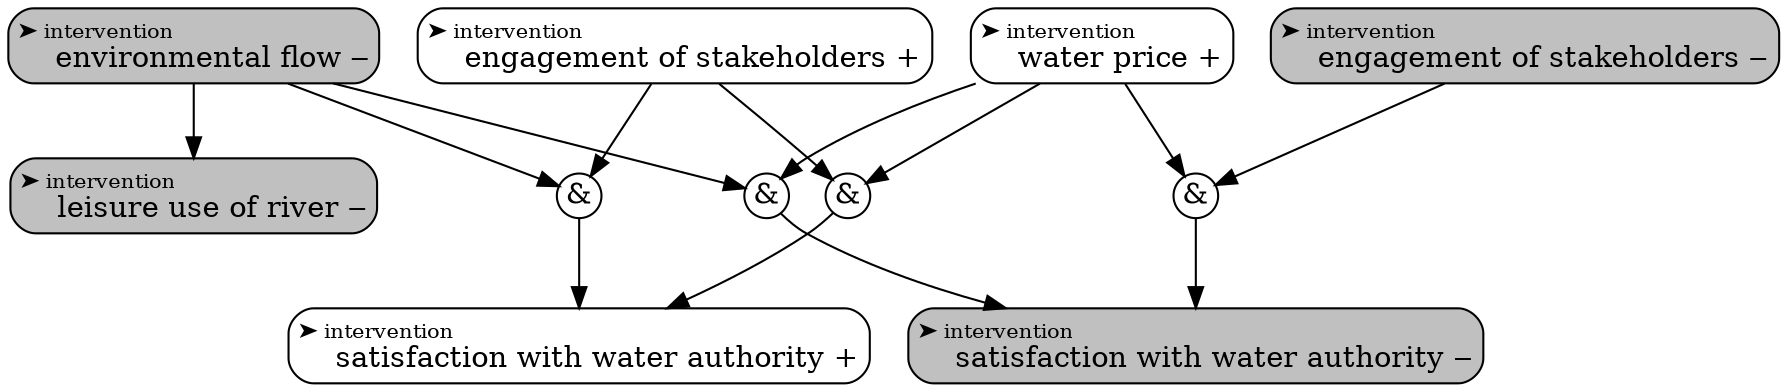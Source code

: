 digraph {

	node[style="rounded,filled", width=0, margin=0];


	negint_qua [shape = box;fillcolor = gray;label = < <font point-size="10">&#10148; intervention</font><br align="left"/> &nbsp; &nbsp; environmental flow &#8210; >;];
	negint_lei [shape = box;fillcolor = gray;label = < <font point-size="10">&#10148; intervention</font><br align="left"/> &nbsp; &nbsp; leisure use of river &#8210; >;];
	posint_eng [shape = box;fillcolor = white;label = < <font point-size="10">&#10148; intervention</font><br align="left"/> &nbsp; &nbsp; engagement of stakeholders + >;];
	and1 [shape = circle;fillcolor = white;label = "&";];
	posint_sat [shape = box;fillcolor = white;label = < <font point-size="10">&#10148; intervention</font><br align="left"/> &nbsp; &nbsp; satisfaction with water authority + >;];
	posint_pri [shape = box;fillcolor = white;label = < <font point-size="10">&#10148; intervention</font><br align="left"/> &nbsp; &nbsp; water price + >;];
	and2 [shape = circle;fillcolor = white;label = "&";];
	negint_sat [shape = box;fillcolor = gray;label = < <font point-size="10">&#10148; intervention</font><br align="left"/> &nbsp; &nbsp; satisfaction with water authority &#8210; >;];
	and3 [shape = circle;fillcolor = white;label = "&";];
	negint_eng [shape = box;fillcolor = gray;label = < <font point-size="10">&#10148; intervention</font><br align="left"/> &nbsp; &nbsp; engagement of stakeholders &#8210; >;];
	and4 [shape = circle;fillcolor = white;label = "&";];

negint_qua->negint_lei;
negint_qua->and1;
negint_qua->and2;
posint_eng->and1;
posint_eng->and4;
and1->posint_sat;
posint_pri->and2;
posint_pri->and3;
posint_pri->and4;
and2->negint_sat;
and3->negint_sat;
negint_eng->and3;
and4->posint_sat;

}